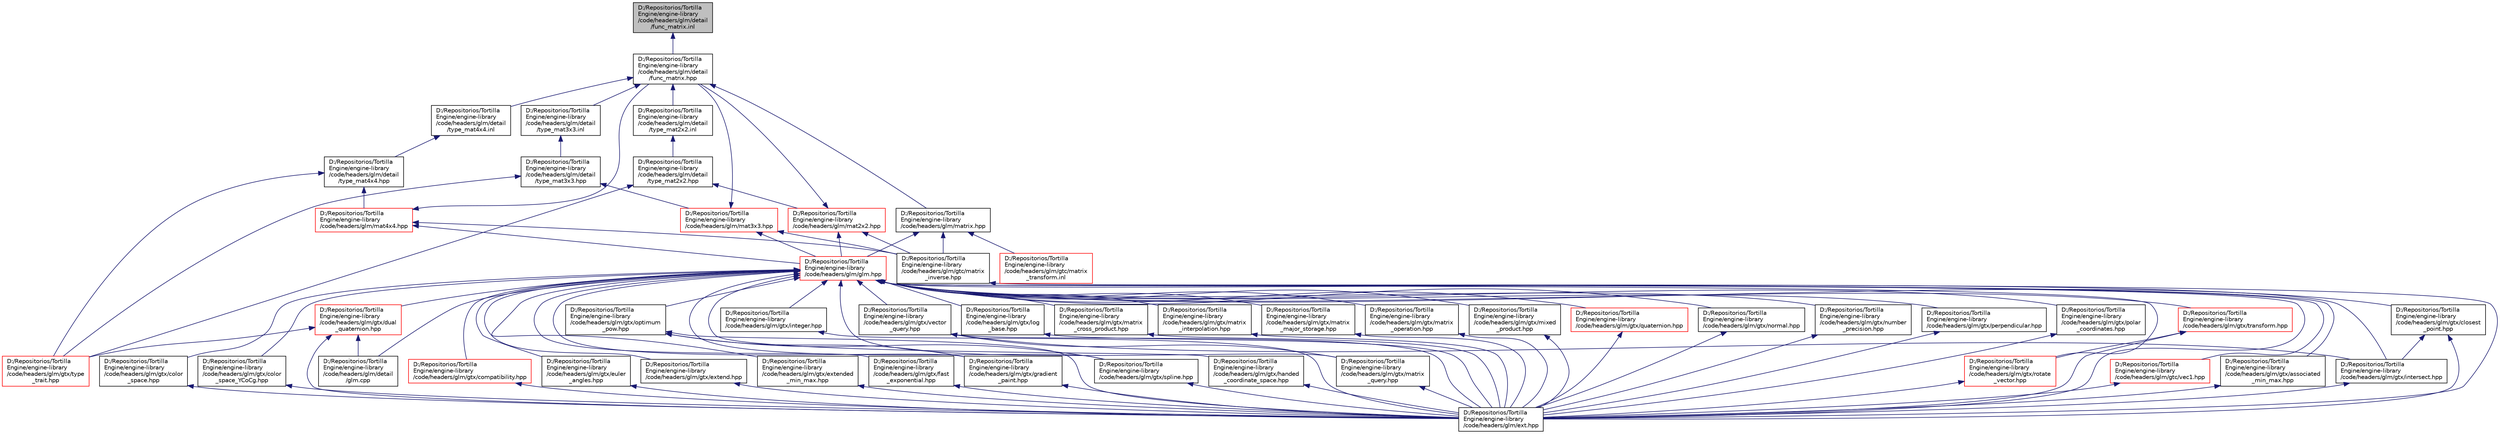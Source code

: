 digraph "D:/Repositorios/TortillaEngine/engine-library/code/headers/glm/detail/func_matrix.inl"
{
 // LATEX_PDF_SIZE
  edge [fontname="Helvetica",fontsize="10",labelfontname="Helvetica",labelfontsize="10"];
  node [fontname="Helvetica",fontsize="10",shape=record];
  Node1 [label="D:/Repositorios/Tortilla\lEngine/engine-library\l/code/headers/glm/detail\l/func_matrix.inl",height=0.2,width=0.4,color="black", fillcolor="grey75", style="filled", fontcolor="black",tooltip=" "];
  Node1 -> Node2 [dir="back",color="midnightblue",fontsize="10",style="solid",fontname="Helvetica"];
  Node2 [label="D:/Repositorios/Tortilla\lEngine/engine-library\l/code/headers/glm/detail\l/func_matrix.hpp",height=0.2,width=0.4,color="black", fillcolor="white", style="filled",URL="$func__matrix_8hpp.html",tooltip=" "];
  Node2 -> Node3 [dir="back",color="midnightblue",fontsize="10",style="solid",fontname="Helvetica"];
  Node3 [label="D:/Repositorios/Tortilla\lEngine/engine-library\l/code/headers/glm/detail\l/type_mat2x2.inl",height=0.2,width=0.4,color="black", fillcolor="white", style="filled",URL="$type__mat2x2_8inl.html",tooltip=" "];
  Node3 -> Node4 [dir="back",color="midnightblue",fontsize="10",style="solid",fontname="Helvetica"];
  Node4 [label="D:/Repositorios/Tortilla\lEngine/engine-library\l/code/headers/glm/detail\l/type_mat2x2.hpp",height=0.2,width=0.4,color="black", fillcolor="white", style="filled",URL="$type__mat2x2_8hpp.html",tooltip=" "];
  Node4 -> Node5 [dir="back",color="midnightblue",fontsize="10",style="solid",fontname="Helvetica"];
  Node5 [label="D:/Repositorios/Tortilla\lEngine/engine-library\l/code/headers/glm/mat2x2.hpp",height=0.2,width=0.4,color="red", fillcolor="white", style="filled",URL="$mat2x2_8hpp.html",tooltip=" "];
  Node5 -> Node2 [dir="back",color="midnightblue",fontsize="10",style="solid",fontname="Helvetica"];
  Node5 -> Node6 [dir="back",color="midnightblue",fontsize="10",style="solid",fontname="Helvetica"];
  Node6 [label="D:/Repositorios/Tortilla\lEngine/engine-library\l/code/headers/glm/glm.hpp",height=0.2,width=0.4,color="red", fillcolor="white", style="filled",URL="$glm_8hpp.html",tooltip=" "];
  Node6 -> Node7 [dir="back",color="midnightblue",fontsize="10",style="solid",fontname="Helvetica"];
  Node7 [label="D:/Repositorios/Tortilla\lEngine/engine-library\l/code/headers/glm/detail\l/glm.cpp",height=0.2,width=0.4,color="black", fillcolor="white", style="filled",URL="$glm_8cpp.html",tooltip=" "];
  Node6 -> Node8 [dir="back",color="midnightblue",fontsize="10",style="solid",fontname="Helvetica"];
  Node8 [label="D:/Repositorios/Tortilla\lEngine/engine-library\l/code/headers/glm/ext.hpp",height=0.2,width=0.4,color="black", fillcolor="white", style="filled",URL="$ext_8hpp.html",tooltip=" "];
  Node6 -> Node9 [dir="back",color="midnightblue",fontsize="10",style="solid",fontname="Helvetica"];
  Node9 [label="D:/Repositorios/Tortilla\lEngine/engine-library\l/code/headers/glm/gtc/vec1.hpp",height=0.2,width=0.4,color="red", fillcolor="white", style="filled",URL="$vec1_8hpp.html",tooltip=" "];
  Node9 -> Node8 [dir="back",color="midnightblue",fontsize="10",style="solid",fontname="Helvetica"];
  Node6 -> Node20 [dir="back",color="midnightblue",fontsize="10",style="solid",fontname="Helvetica"];
  Node20 [label="D:/Repositorios/Tortilla\lEngine/engine-library\l/code/headers/glm/gtx/associated\l_min_max.hpp",height=0.2,width=0.4,color="black", fillcolor="white", style="filled",URL="$associated__min__max_8hpp.html",tooltip=" "];
  Node20 -> Node8 [dir="back",color="midnightblue",fontsize="10",style="solid",fontname="Helvetica"];
  Node6 -> Node21 [dir="back",color="midnightblue",fontsize="10",style="solid",fontname="Helvetica"];
  Node21 [label="D:/Repositorios/Tortilla\lEngine/engine-library\l/code/headers/glm/gtx/closest\l_point.hpp",height=0.2,width=0.4,color="black", fillcolor="white", style="filled",URL="$closest__point_8hpp.html",tooltip=" "];
  Node21 -> Node8 [dir="back",color="midnightblue",fontsize="10",style="solid",fontname="Helvetica"];
  Node21 -> Node22 [dir="back",color="midnightblue",fontsize="10",style="solid",fontname="Helvetica"];
  Node22 [label="D:/Repositorios/Tortilla\lEngine/engine-library\l/code/headers/glm/gtx/intersect.hpp",height=0.2,width=0.4,color="black", fillcolor="white", style="filled",URL="$intersect_8hpp.html",tooltip=" "];
  Node22 -> Node8 [dir="back",color="midnightblue",fontsize="10",style="solid",fontname="Helvetica"];
  Node6 -> Node23 [dir="back",color="midnightblue",fontsize="10",style="solid",fontname="Helvetica"];
  Node23 [label="D:/Repositorios/Tortilla\lEngine/engine-library\l/code/headers/glm/gtx/color\l_space.hpp",height=0.2,width=0.4,color="black", fillcolor="white", style="filled",URL="$gtx_2color__space_8hpp.html",tooltip=" "];
  Node23 -> Node8 [dir="back",color="midnightblue",fontsize="10",style="solid",fontname="Helvetica"];
  Node6 -> Node24 [dir="back",color="midnightblue",fontsize="10",style="solid",fontname="Helvetica"];
  Node24 [label="D:/Repositorios/Tortilla\lEngine/engine-library\l/code/headers/glm/gtx/color\l_space_YCoCg.hpp",height=0.2,width=0.4,color="black", fillcolor="white", style="filled",URL="$color__space___y_co_cg_8hpp.html",tooltip=" "];
  Node24 -> Node8 [dir="back",color="midnightblue",fontsize="10",style="solid",fontname="Helvetica"];
  Node6 -> Node25 [dir="back",color="midnightblue",fontsize="10",style="solid",fontname="Helvetica"];
  Node25 [label="D:/Repositorios/Tortilla\lEngine/engine-library\l/code/headers/glm/gtx/compatibility.hpp",height=0.2,width=0.4,color="red", fillcolor="white", style="filled",URL="$compatibility_8hpp.html",tooltip=" "];
  Node25 -> Node8 [dir="back",color="midnightblue",fontsize="10",style="solid",fontname="Helvetica"];
  Node6 -> Node28 [dir="back",color="midnightblue",fontsize="10",style="solid",fontname="Helvetica"];
  Node28 [label="D:/Repositorios/Tortilla\lEngine/engine-library\l/code/headers/glm/gtx/dual\l_quaternion.hpp",height=0.2,width=0.4,color="red", fillcolor="white", style="filled",URL="$dual__quaternion_8hpp.html",tooltip=" "];
  Node28 -> Node7 [dir="back",color="midnightblue",fontsize="10",style="solid",fontname="Helvetica"];
  Node28 -> Node8 [dir="back",color="midnightblue",fontsize="10",style="solid",fontname="Helvetica"];
  Node28 -> Node29 [dir="back",color="midnightblue",fontsize="10",style="solid",fontname="Helvetica"];
  Node29 [label="D:/Repositorios/Tortilla\lEngine/engine-library\l/code/headers/glm/gtx/type\l_trait.hpp",height=0.2,width=0.4,color="red", fillcolor="white", style="filled",URL="$type__trait_8hpp.html",tooltip=" "];
  Node6 -> Node27 [dir="back",color="midnightblue",fontsize="10",style="solid",fontname="Helvetica"];
  Node27 [label="D:/Repositorios/Tortilla\lEngine/engine-library\l/code/headers/glm/gtx/euler\l_angles.hpp",height=0.2,width=0.4,color="black", fillcolor="white", style="filled",URL="$euler__angles_8hpp.html",tooltip=" "];
  Node27 -> Node8 [dir="back",color="midnightblue",fontsize="10",style="solid",fontname="Helvetica"];
  Node6 -> Node32 [dir="back",color="midnightblue",fontsize="10",style="solid",fontname="Helvetica"];
  Node32 [label="D:/Repositorios/Tortilla\lEngine/engine-library\l/code/headers/glm/gtx/extend.hpp",height=0.2,width=0.4,color="black", fillcolor="white", style="filled",URL="$extend_8hpp.html",tooltip=" "];
  Node32 -> Node8 [dir="back",color="midnightblue",fontsize="10",style="solid",fontname="Helvetica"];
  Node6 -> Node33 [dir="back",color="midnightblue",fontsize="10",style="solid",fontname="Helvetica"];
  Node33 [label="D:/Repositorios/Tortilla\lEngine/engine-library\l/code/headers/glm/gtx/extended\l_min_max.hpp",height=0.2,width=0.4,color="black", fillcolor="white", style="filled",URL="$extended__min__max_8hpp.html",tooltip=" "];
  Node33 -> Node8 [dir="back",color="midnightblue",fontsize="10",style="solid",fontname="Helvetica"];
  Node6 -> Node34 [dir="back",color="midnightblue",fontsize="10",style="solid",fontname="Helvetica"];
  Node34 [label="D:/Repositorios/Tortilla\lEngine/engine-library\l/code/headers/glm/gtx/fast\l_exponential.hpp",height=0.2,width=0.4,color="black", fillcolor="white", style="filled",URL="$fast__exponential_8hpp.html",tooltip=" "];
  Node34 -> Node8 [dir="back",color="midnightblue",fontsize="10",style="solid",fontname="Helvetica"];
  Node6 -> Node35 [dir="back",color="midnightblue",fontsize="10",style="solid",fontname="Helvetica"];
  Node35 [label="D:/Repositorios/Tortilla\lEngine/engine-library\l/code/headers/glm/gtx/gradient\l_paint.hpp",height=0.2,width=0.4,color="black", fillcolor="white", style="filled",URL="$gradient__paint_8hpp.html",tooltip=" "];
  Node35 -> Node8 [dir="back",color="midnightblue",fontsize="10",style="solid",fontname="Helvetica"];
  Node6 -> Node36 [dir="back",color="midnightblue",fontsize="10",style="solid",fontname="Helvetica"];
  Node36 [label="D:/Repositorios/Tortilla\lEngine/engine-library\l/code/headers/glm/gtx/optimum\l_pow.hpp",height=0.2,width=0.4,color="black", fillcolor="white", style="filled",URL="$optimum__pow_8hpp.html",tooltip=" "];
  Node36 -> Node35 [dir="back",color="midnightblue",fontsize="10",style="solid",fontname="Helvetica"];
  Node36 -> Node8 [dir="back",color="midnightblue",fontsize="10",style="solid",fontname="Helvetica"];
  Node36 -> Node37 [dir="back",color="midnightblue",fontsize="10",style="solid",fontname="Helvetica"];
  Node37 [label="D:/Repositorios/Tortilla\lEngine/engine-library\l/code/headers/glm/gtx/spline.hpp",height=0.2,width=0.4,color="black", fillcolor="white", style="filled",URL="$spline_8hpp.html",tooltip=" "];
  Node37 -> Node8 [dir="back",color="midnightblue",fontsize="10",style="solid",fontname="Helvetica"];
  Node6 -> Node38 [dir="back",color="midnightblue",fontsize="10",style="solid",fontname="Helvetica"];
  Node38 [label="D:/Repositorios/Tortilla\lEngine/engine-library\l/code/headers/glm/gtx/handed\l_coordinate_space.hpp",height=0.2,width=0.4,color="black", fillcolor="white", style="filled",URL="$handed__coordinate__space_8hpp.html",tooltip=" "];
  Node38 -> Node8 [dir="back",color="midnightblue",fontsize="10",style="solid",fontname="Helvetica"];
  Node6 -> Node39 [dir="back",color="midnightblue",fontsize="10",style="solid",fontname="Helvetica"];
  Node39 [label="D:/Repositorios/Tortilla\lEngine/engine-library\l/code/headers/glm/gtx/integer.hpp",height=0.2,width=0.4,color="black", fillcolor="white", style="filled",URL="$gtx_2integer_8hpp.html",tooltip=" "];
  Node39 -> Node8 [dir="back",color="midnightblue",fontsize="10",style="solid",fontname="Helvetica"];
  Node6 -> Node22 [dir="back",color="midnightblue",fontsize="10",style="solid",fontname="Helvetica"];
  Node6 -> Node40 [dir="back",color="midnightblue",fontsize="10",style="solid",fontname="Helvetica"];
  Node40 [label="D:/Repositorios/Tortilla\lEngine/engine-library\l/code/headers/glm/gtx/vector\l_query.hpp",height=0.2,width=0.4,color="black", fillcolor="white", style="filled",URL="$vector__query_8hpp.html",tooltip=" "];
  Node40 -> Node22 [dir="back",color="midnightblue",fontsize="10",style="solid",fontname="Helvetica"];
  Node40 -> Node41 [dir="back",color="midnightblue",fontsize="10",style="solid",fontname="Helvetica"];
  Node41 [label="D:/Repositorios/Tortilla\lEngine/engine-library\l/code/headers/glm/gtx/matrix\l_query.hpp",height=0.2,width=0.4,color="black", fillcolor="white", style="filled",URL="$matrix__query_8hpp.html",tooltip=" "];
  Node41 -> Node8 [dir="back",color="midnightblue",fontsize="10",style="solid",fontname="Helvetica"];
  Node40 -> Node8 [dir="back",color="midnightblue",fontsize="10",style="solid",fontname="Helvetica"];
  Node6 -> Node42 [dir="back",color="midnightblue",fontsize="10",style="solid",fontname="Helvetica"];
  Node42 [label="D:/Repositorios/Tortilla\lEngine/engine-library\l/code/headers/glm/gtx/log\l_base.hpp",height=0.2,width=0.4,color="black", fillcolor="white", style="filled",URL="$log__base_8hpp.html",tooltip=" "];
  Node42 -> Node8 [dir="back",color="midnightblue",fontsize="10",style="solid",fontname="Helvetica"];
  Node6 -> Node43 [dir="back",color="midnightblue",fontsize="10",style="solid",fontname="Helvetica"];
  Node43 [label="D:/Repositorios/Tortilla\lEngine/engine-library\l/code/headers/glm/gtx/matrix\l_cross_product.hpp",height=0.2,width=0.4,color="black", fillcolor="white", style="filled",URL="$matrix__cross__product_8hpp.html",tooltip=" "];
  Node43 -> Node8 [dir="back",color="midnightblue",fontsize="10",style="solid",fontname="Helvetica"];
  Node6 -> Node44 [dir="back",color="midnightblue",fontsize="10",style="solid",fontname="Helvetica"];
  Node44 [label="D:/Repositorios/Tortilla\lEngine/engine-library\l/code/headers/glm/gtx/matrix\l_interpolation.hpp",height=0.2,width=0.4,color="black", fillcolor="white", style="filled",URL="$matrix__interpolation_8hpp.html",tooltip=" "];
  Node44 -> Node8 [dir="back",color="midnightblue",fontsize="10",style="solid",fontname="Helvetica"];
  Node6 -> Node45 [dir="back",color="midnightblue",fontsize="10",style="solid",fontname="Helvetica"];
  Node45 [label="D:/Repositorios/Tortilla\lEngine/engine-library\l/code/headers/glm/gtx/matrix\l_major_storage.hpp",height=0.2,width=0.4,color="black", fillcolor="white", style="filled",URL="$matrix__major__storage_8hpp.html",tooltip=" "];
  Node45 -> Node8 [dir="back",color="midnightblue",fontsize="10",style="solid",fontname="Helvetica"];
  Node6 -> Node46 [dir="back",color="midnightblue",fontsize="10",style="solid",fontname="Helvetica"];
  Node46 [label="D:/Repositorios/Tortilla\lEngine/engine-library\l/code/headers/glm/gtx/matrix\l_operation.hpp",height=0.2,width=0.4,color="black", fillcolor="white", style="filled",URL="$matrix__operation_8hpp.html",tooltip=" "];
  Node46 -> Node8 [dir="back",color="midnightblue",fontsize="10",style="solid",fontname="Helvetica"];
  Node6 -> Node41 [dir="back",color="midnightblue",fontsize="10",style="solid",fontname="Helvetica"];
  Node6 -> Node47 [dir="back",color="midnightblue",fontsize="10",style="solid",fontname="Helvetica"];
  Node47 [label="D:/Repositorios/Tortilla\lEngine/engine-library\l/code/headers/glm/gtx/mixed\l_product.hpp",height=0.2,width=0.4,color="black", fillcolor="white", style="filled",URL="$mixed__product_8hpp.html",tooltip=" "];
  Node47 -> Node8 [dir="back",color="midnightblue",fontsize="10",style="solid",fontname="Helvetica"];
  Node6 -> Node48 [dir="back",color="midnightblue",fontsize="10",style="solid",fontname="Helvetica"];
  Node48 [label="D:/Repositorios/Tortilla\lEngine/engine-library\l/code/headers/glm/gtx/quaternion.hpp",height=0.2,width=0.4,color="red", fillcolor="white", style="filled",URL="$gtx_2quaternion_8hpp.html",tooltip=" "];
  Node48 -> Node8 [dir="back",color="midnightblue",fontsize="10",style="solid",fontname="Helvetica"];
  Node6 -> Node51 [dir="back",color="midnightblue",fontsize="10",style="solid",fontname="Helvetica"];
  Node51 [label="D:/Repositorios/Tortilla\lEngine/engine-library\l/code/headers/glm/gtx/normal.hpp",height=0.2,width=0.4,color="black", fillcolor="white", style="filled",URL="$normal_8hpp.html",tooltip=" "];
  Node51 -> Node8 [dir="back",color="midnightblue",fontsize="10",style="solid",fontname="Helvetica"];
  Node6 -> Node12 [dir="back",color="midnightblue",fontsize="10",style="solid",fontname="Helvetica"];
  Node12 [label="D:/Repositorios/Tortilla\lEngine/engine-library\l/code/headers/glm/gtx/number\l_precision.hpp",height=0.2,width=0.4,color="black", fillcolor="white", style="filled",URL="$number__precision_8hpp.html",tooltip=" "];
  Node12 -> Node8 [dir="back",color="midnightblue",fontsize="10",style="solid",fontname="Helvetica"];
  Node6 -> Node52 [dir="back",color="midnightblue",fontsize="10",style="solid",fontname="Helvetica"];
  Node52 [label="D:/Repositorios/Tortilla\lEngine/engine-library\l/code/headers/glm/gtx/perpendicular.hpp",height=0.2,width=0.4,color="black", fillcolor="white", style="filled",URL="$perpendicular_8hpp.html",tooltip=" "];
  Node52 -> Node8 [dir="back",color="midnightblue",fontsize="10",style="solid",fontname="Helvetica"];
  Node6 -> Node53 [dir="back",color="midnightblue",fontsize="10",style="solid",fontname="Helvetica"];
  Node53 [label="D:/Repositorios/Tortilla\lEngine/engine-library\l/code/headers/glm/gtx/polar\l_coordinates.hpp",height=0.2,width=0.4,color="black", fillcolor="white", style="filled",URL="$polar__coordinates_8hpp.html",tooltip=" "];
  Node53 -> Node8 [dir="back",color="midnightblue",fontsize="10",style="solid",fontname="Helvetica"];
  Node6 -> Node54 [dir="back",color="midnightblue",fontsize="10",style="solid",fontname="Helvetica"];
  Node54 [label="D:/Repositorios/Tortilla\lEngine/engine-library\l/code/headers/glm/gtx/rotate\l_vector.hpp",height=0.2,width=0.4,color="red", fillcolor="white", style="filled",URL="$rotate__vector_8hpp.html",tooltip=" "];
  Node54 -> Node8 [dir="back",color="midnightblue",fontsize="10",style="solid",fontname="Helvetica"];
  Node6 -> Node55 [dir="back",color="midnightblue",fontsize="10",style="solid",fontname="Helvetica"];
  Node55 [label="D:/Repositorios/Tortilla\lEngine/engine-library\l/code/headers/glm/gtx/transform.hpp",height=0.2,width=0.4,color="red", fillcolor="white", style="filled",URL="$transform_8hpp.html",tooltip=" "];
  Node55 -> Node54 [dir="back",color="midnightblue",fontsize="10",style="solid",fontname="Helvetica"];
  Node55 -> Node8 [dir="back",color="midnightblue",fontsize="10",style="solid",fontname="Helvetica"];
  Node6 -> Node37 [dir="back",color="midnightblue",fontsize="10",style="solid",fontname="Helvetica"];
  Node5 -> Node89 [dir="back",color="midnightblue",fontsize="10",style="solid",fontname="Helvetica"];
  Node89 [label="D:/Repositorios/Tortilla\lEngine/engine-library\l/code/headers/glm/gtc/matrix\l_inverse.hpp",height=0.2,width=0.4,color="black", fillcolor="white", style="filled",URL="$matrix__inverse_8hpp.html",tooltip=" "];
  Node89 -> Node8 [dir="back",color="midnightblue",fontsize="10",style="solid",fontname="Helvetica"];
  Node4 -> Node29 [dir="back",color="midnightblue",fontsize="10",style="solid",fontname="Helvetica"];
  Node2 -> Node92 [dir="back",color="midnightblue",fontsize="10",style="solid",fontname="Helvetica"];
  Node92 [label="D:/Repositorios/Tortilla\lEngine/engine-library\l/code/headers/glm/detail\l/type_mat3x3.inl",height=0.2,width=0.4,color="black", fillcolor="white", style="filled",URL="$type__mat3x3_8inl.html",tooltip=" "];
  Node92 -> Node93 [dir="back",color="midnightblue",fontsize="10",style="solid",fontname="Helvetica"];
  Node93 [label="D:/Repositorios/Tortilla\lEngine/engine-library\l/code/headers/glm/detail\l/type_mat3x3.hpp",height=0.2,width=0.4,color="black", fillcolor="white", style="filled",URL="$type__mat3x3_8hpp.html",tooltip=" "];
  Node93 -> Node94 [dir="back",color="midnightblue",fontsize="10",style="solid",fontname="Helvetica"];
  Node94 [label="D:/Repositorios/Tortilla\lEngine/engine-library\l/code/headers/glm/mat3x3.hpp",height=0.2,width=0.4,color="red", fillcolor="white", style="filled",URL="$mat3x3_8hpp.html",tooltip=" "];
  Node94 -> Node2 [dir="back",color="midnightblue",fontsize="10",style="solid",fontname="Helvetica"];
  Node94 -> Node6 [dir="back",color="midnightblue",fontsize="10",style="solid",fontname="Helvetica"];
  Node94 -> Node89 [dir="back",color="midnightblue",fontsize="10",style="solid",fontname="Helvetica"];
  Node93 -> Node29 [dir="back",color="midnightblue",fontsize="10",style="solid",fontname="Helvetica"];
  Node2 -> Node101 [dir="back",color="midnightblue",fontsize="10",style="solid",fontname="Helvetica"];
  Node101 [label="D:/Repositorios/Tortilla\lEngine/engine-library\l/code/headers/glm/detail\l/type_mat4x4.inl",height=0.2,width=0.4,color="black", fillcolor="white", style="filled",URL="$type__mat4x4_8inl.html",tooltip=" "];
  Node101 -> Node102 [dir="back",color="midnightblue",fontsize="10",style="solid",fontname="Helvetica"];
  Node102 [label="D:/Repositorios/Tortilla\lEngine/engine-library\l/code/headers/glm/detail\l/type_mat4x4.hpp",height=0.2,width=0.4,color="black", fillcolor="white", style="filled",URL="$type__mat4x4_8hpp.html",tooltip=" "];
  Node102 -> Node103 [dir="back",color="midnightblue",fontsize="10",style="solid",fontname="Helvetica"];
  Node103 [label="D:/Repositorios/Tortilla\lEngine/engine-library\l/code/headers/glm/mat4x4.hpp",height=0.2,width=0.4,color="red", fillcolor="white", style="filled",URL="$mat4x4_8hpp.html",tooltip=" "];
  Node103 -> Node2 [dir="back",color="midnightblue",fontsize="10",style="solid",fontname="Helvetica"];
  Node103 -> Node6 [dir="back",color="midnightblue",fontsize="10",style="solid",fontname="Helvetica"];
  Node103 -> Node89 [dir="back",color="midnightblue",fontsize="10",style="solid",fontname="Helvetica"];
  Node102 -> Node29 [dir="back",color="midnightblue",fontsize="10",style="solid",fontname="Helvetica"];
  Node2 -> Node105 [dir="back",color="midnightblue",fontsize="10",style="solid",fontname="Helvetica"];
  Node105 [label="D:/Repositorios/Tortilla\lEngine/engine-library\l/code/headers/glm/matrix.hpp",height=0.2,width=0.4,color="black", fillcolor="white", style="filled",URL="$matrix_8hpp.html",tooltip=" "];
  Node105 -> Node6 [dir="back",color="midnightblue",fontsize="10",style="solid",fontname="Helvetica"];
  Node105 -> Node89 [dir="back",color="midnightblue",fontsize="10",style="solid",fontname="Helvetica"];
  Node105 -> Node106 [dir="back",color="midnightblue",fontsize="10",style="solid",fontname="Helvetica"];
  Node106 [label="D:/Repositorios/Tortilla\lEngine/engine-library\l/code/headers/glm/gtc/matrix\l_transform.inl",height=0.2,width=0.4,color="red", fillcolor="white", style="filled",URL="$matrix__transform_8inl.html",tooltip=" "];
}
